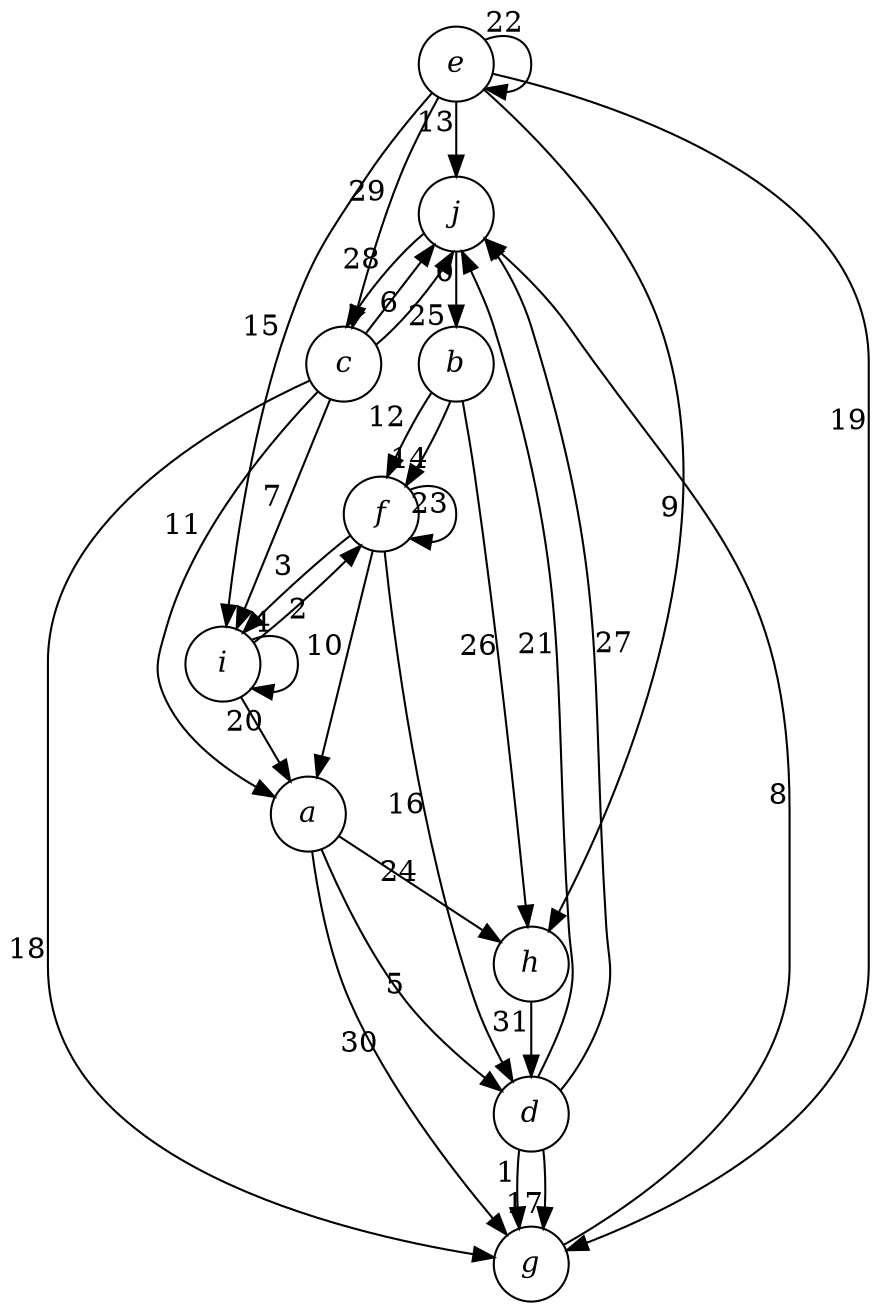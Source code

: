 digraph "First test" {
  node [shape=circle, fontname="Times-Italic"]
  j -> b [xlabel=0]
  d -> g [xlabel=1]
  i -> f [xlabel=2]
  f -> i [xlabel=3]
  i -> i [xlabel=4]
  a -> d [xlabel=5]
  c -> j [xlabel=6]
  c -> i [xlabel=7]
  g -> j [xlabel=8]
  e -> h [xlabel=9]
  f -> a [xlabel=10]
  c -> a [xlabel=11]
  b -> f [xlabel=12]
  e -> j [xlabel=13]
  b -> f [xlabel=14]
  e -> i [xlabel=15]
  f -> d [xlabel=16]
  d -> g [xlabel=17]
  c -> g [xlabel=18]
  e -> g [xlabel=19]
  i -> a [xlabel=20]
  d -> j [xlabel=21]
  e -> e [xlabel=22]
  f -> f [xlabel=23]
  a -> h [xlabel=24]
  c -> j [xlabel=25]
  b -> h [xlabel=26]
  d -> j [xlabel=27]
  j -> c [xlabel=28]
  e -> c [xlabel=29]
  a -> g [xlabel=30]
  h -> d [xlabel=31]
}
